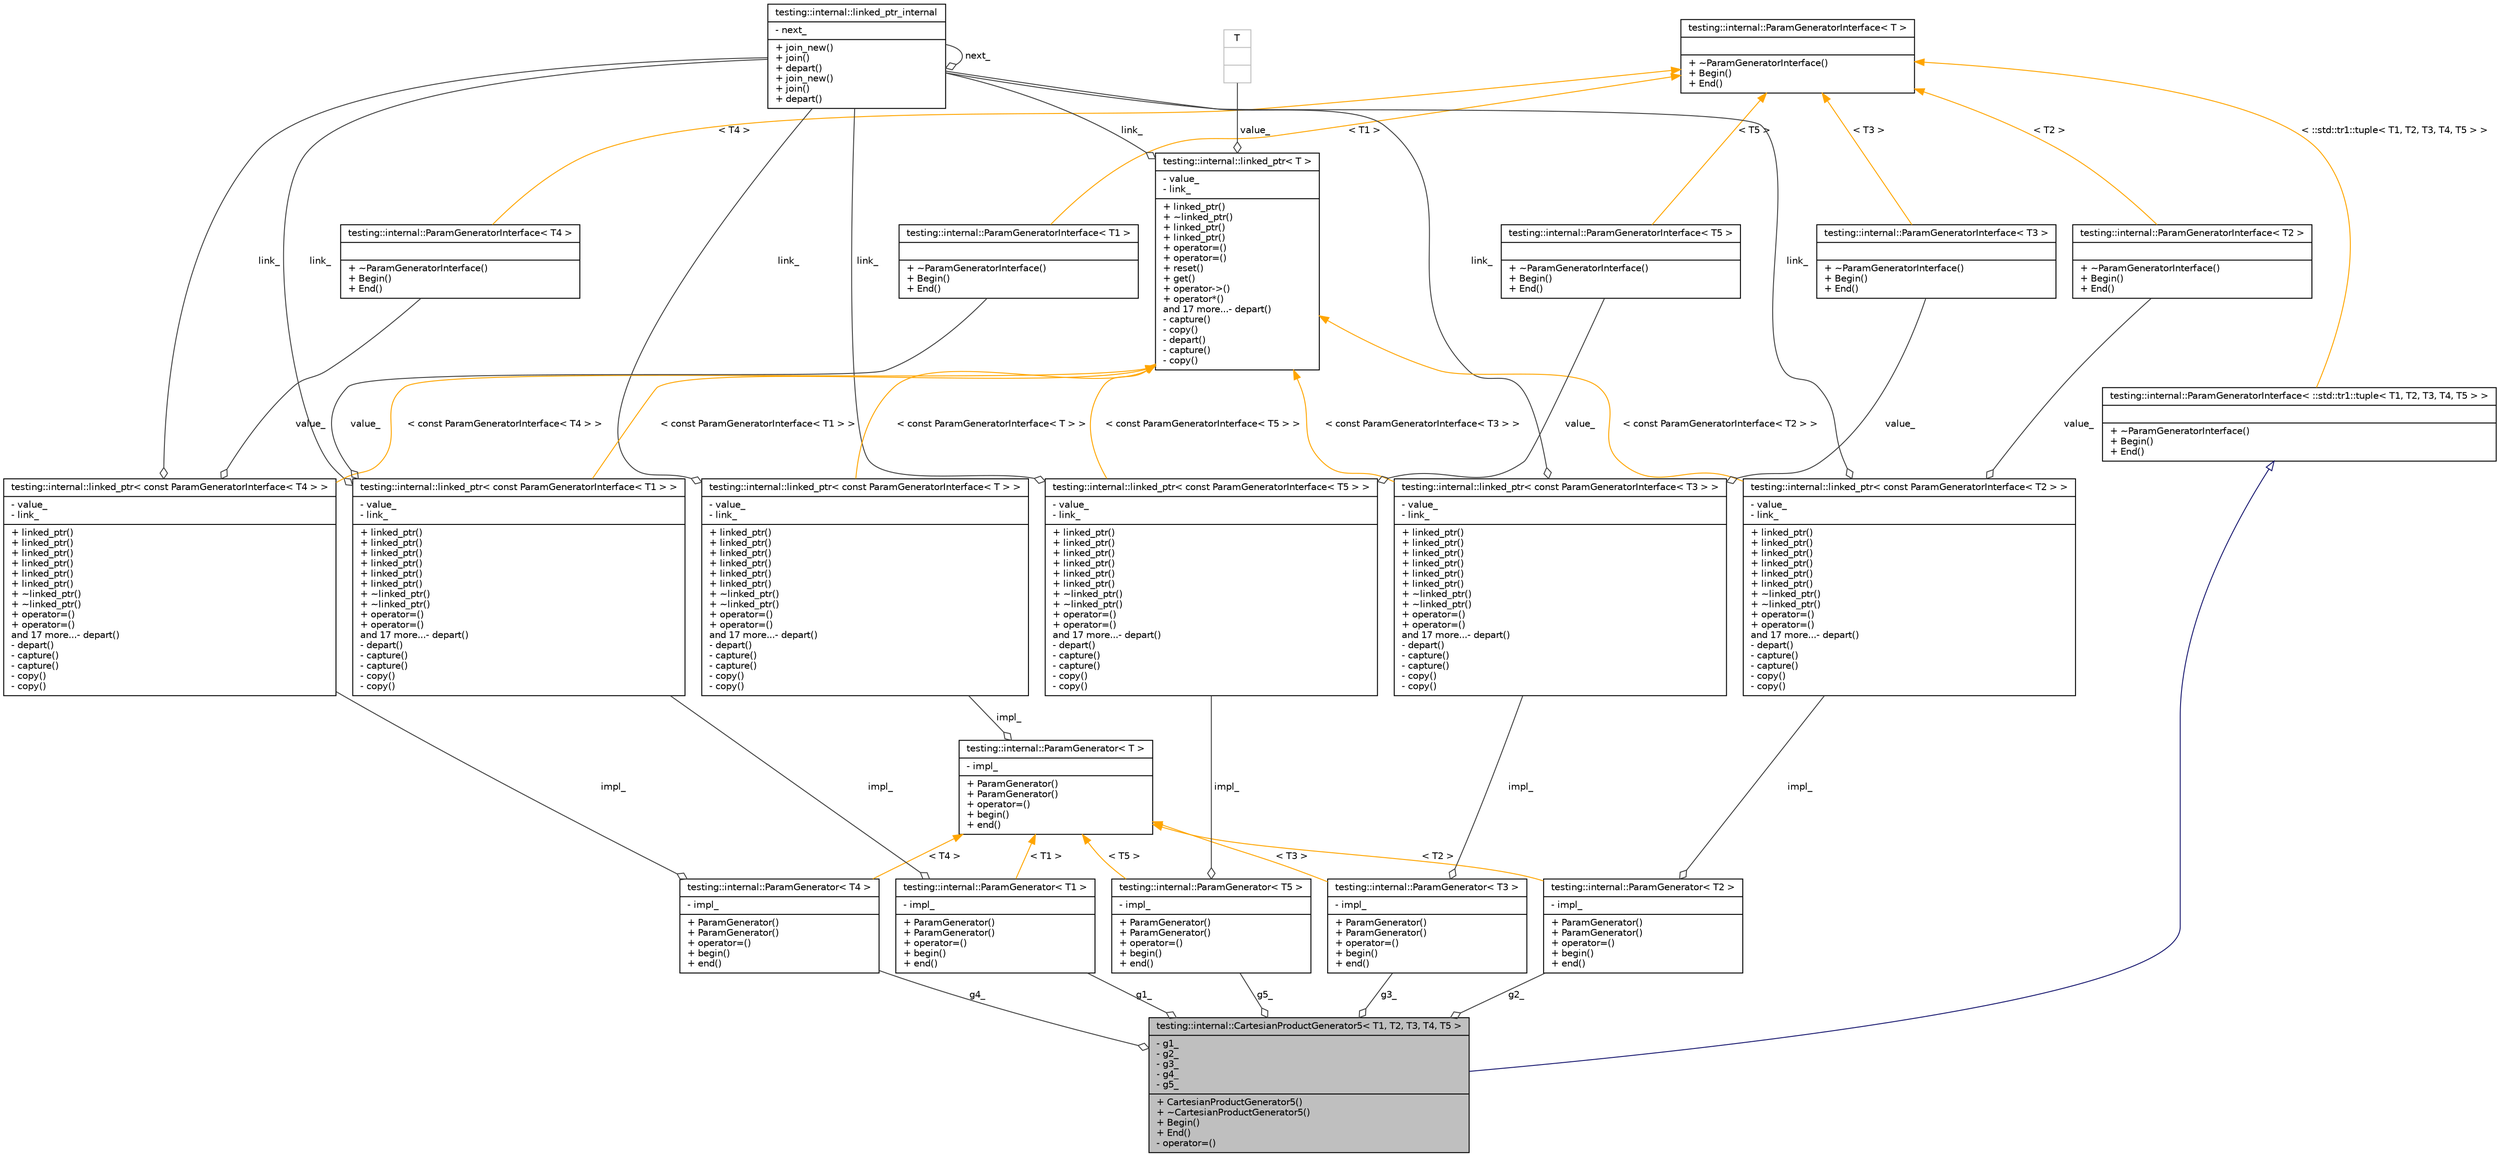 digraph G
{
  edge [fontname="Helvetica",fontsize="10",labelfontname="Helvetica",labelfontsize="10"];
  node [fontname="Helvetica",fontsize="10",shape=record];
  Node1 [label="{testing::internal::CartesianProductGenerator5\< T1, T2, T3, T4, T5 \>\n|- g1_\l- g2_\l- g3_\l- g4_\l- g5_\l|+ CartesianProductGenerator5()\l+ ~CartesianProductGenerator5()\l+ Begin()\l+ End()\l- operator=()\l}",height=0.2,width=0.4,color="black", fillcolor="grey75", style="filled" fontcolor="black"];
  Node2 -> Node1 [dir="back",color="midnightblue",fontsize="10",style="solid",arrowtail="onormal",fontname="Helvetica"];
  Node2 [label="{testing::internal::ParamGeneratorInterface\< ::std::tr1::tuple\< T1, T2, T3, T4, T5 \> \>\n||+ ~ParamGeneratorInterface()\l+ Begin()\l+ End()\l}",height=0.2,width=0.4,color="black", fillcolor="white", style="filled",URL="$classtesting_1_1internal_1_1ParamGeneratorInterface.html"];
  Node3 -> Node2 [dir="back",color="orange",fontsize="10",style="solid",label=" \< ::std::tr1::tuple\< T1, T2, T3, T4, T5 \> \>" ,fontname="Helvetica"];
  Node3 [label="{testing::internal::ParamGeneratorInterface\< T \>\n||+ ~ParamGeneratorInterface()\l+ Begin()\l+ End()\l}",height=0.2,width=0.4,color="black", fillcolor="white", style="filled",URL="$classtesting_1_1internal_1_1ParamGeneratorInterface.html"];
  Node4 -> Node1 [color="grey25",fontsize="10",style="solid",label=" g2_" ,arrowhead="odiamond",fontname="Helvetica"];
  Node4 [label="{testing::internal::ParamGenerator\< T2 \>\n|- impl_\l|+ ParamGenerator()\l+ ParamGenerator()\l+ operator=()\l+ begin()\l+ end()\l}",height=0.2,width=0.4,color="black", fillcolor="white", style="filled",URL="$classtesting_1_1internal_1_1ParamGenerator.html"];
  Node5 -> Node4 [color="grey25",fontsize="10",style="solid",label=" impl_" ,arrowhead="odiamond",fontname="Helvetica"];
  Node5 [label="{testing::internal::linked_ptr\< const ParamGeneratorInterface\< T2 \> \>\n|- value_\l- link_\l|+ linked_ptr()\l+ linked_ptr()\l+ linked_ptr()\l+ linked_ptr()\l+ linked_ptr()\l+ linked_ptr()\l+ ~linked_ptr()\l+ ~linked_ptr()\l+ operator=()\l+ operator=()\land 17 more...- depart()\l- depart()\l- capture()\l- capture()\l- copy()\l- copy()\l}",height=0.2,width=0.4,color="black", fillcolor="white", style="filled",URL="$classtesting_1_1internal_1_1linked__ptr.html"];
  Node6 -> Node5 [color="grey25",fontsize="10",style="solid",label=" link_" ,arrowhead="odiamond",fontname="Helvetica"];
  Node6 [label="{testing::internal::linked_ptr_internal\n|- next_\l|+ join_new()\l+ join()\l+ depart()\l+ join_new()\l+ join()\l+ depart()\l}",height=0.2,width=0.4,color="black", fillcolor="white", style="filled",URL="$classtesting_1_1internal_1_1linked__ptr__internal.html"];
  Node6 -> Node6 [color="grey25",fontsize="10",style="solid",label=" next_" ,arrowhead="odiamond",fontname="Helvetica"];
  Node7 -> Node5 [color="grey25",fontsize="10",style="solid",label=" value_" ,arrowhead="odiamond",fontname="Helvetica"];
  Node7 [label="{testing::internal::ParamGeneratorInterface\< T2 \>\n||+ ~ParamGeneratorInterface()\l+ Begin()\l+ End()\l}",height=0.2,width=0.4,color="black", fillcolor="white", style="filled",URL="$classtesting_1_1internal_1_1ParamGeneratorInterface.html"];
  Node3 -> Node7 [dir="back",color="orange",fontsize="10",style="solid",label=" \< T2 \>" ,fontname="Helvetica"];
  Node8 -> Node5 [dir="back",color="orange",fontsize="10",style="solid",label=" \< const ParamGeneratorInterface\< T2 \> \>" ,fontname="Helvetica"];
  Node8 [label="{testing::internal::linked_ptr\< T \>\n|- value_\l- link_\l|+ linked_ptr()\l+ ~linked_ptr()\l+ linked_ptr()\l+ linked_ptr()\l+ operator=()\l+ operator=()\l+ reset()\l+ get()\l+ operator-\>()\l+ operator*()\land 17 more...- depart()\l- capture()\l- copy()\l- depart()\l- capture()\l- copy()\l}",height=0.2,width=0.4,color="black", fillcolor="white", style="filled",URL="$classtesting_1_1internal_1_1linked__ptr.html"];
  Node6 -> Node8 [color="grey25",fontsize="10",style="solid",label=" link_" ,arrowhead="odiamond",fontname="Helvetica"];
  Node9 -> Node8 [color="grey25",fontsize="10",style="solid",label=" value_" ,arrowhead="odiamond",fontname="Helvetica"];
  Node9 [label="{T\n||}",height=0.2,width=0.4,color="grey75", fillcolor="white", style="filled"];
  Node10 -> Node4 [dir="back",color="orange",fontsize="10",style="solid",label=" \< T2 \>" ,fontname="Helvetica"];
  Node10 [label="{testing::internal::ParamGenerator\< T \>\n|- impl_\l|+ ParamGenerator()\l+ ParamGenerator()\l+ operator=()\l+ begin()\l+ end()\l}",height=0.2,width=0.4,color="black", fillcolor="white", style="filled",URL="$classtesting_1_1internal_1_1ParamGenerator.html"];
  Node11 -> Node10 [color="grey25",fontsize="10",style="solid",label=" impl_" ,arrowhead="odiamond",fontname="Helvetica"];
  Node11 [label="{testing::internal::linked_ptr\< const ParamGeneratorInterface\< T \> \>\n|- value_\l- link_\l|+ linked_ptr()\l+ linked_ptr()\l+ linked_ptr()\l+ linked_ptr()\l+ linked_ptr()\l+ linked_ptr()\l+ ~linked_ptr()\l+ ~linked_ptr()\l+ operator=()\l+ operator=()\land 17 more...- depart()\l- depart()\l- capture()\l- capture()\l- copy()\l- copy()\l}",height=0.2,width=0.4,color="black", fillcolor="white", style="filled",URL="$classtesting_1_1internal_1_1linked__ptr.html"];
  Node6 -> Node11 [color="grey25",fontsize="10",style="solid",label=" link_" ,arrowhead="odiamond",fontname="Helvetica"];
  Node8 -> Node11 [dir="back",color="orange",fontsize="10",style="solid",label=" \< const ParamGeneratorInterface\< T \> \>" ,fontname="Helvetica"];
  Node12 -> Node1 [color="grey25",fontsize="10",style="solid",label=" g1_" ,arrowhead="odiamond",fontname="Helvetica"];
  Node12 [label="{testing::internal::ParamGenerator\< T1 \>\n|- impl_\l|+ ParamGenerator()\l+ ParamGenerator()\l+ operator=()\l+ begin()\l+ end()\l}",height=0.2,width=0.4,color="black", fillcolor="white", style="filled",URL="$classtesting_1_1internal_1_1ParamGenerator.html"];
  Node13 -> Node12 [color="grey25",fontsize="10",style="solid",label=" impl_" ,arrowhead="odiamond",fontname="Helvetica"];
  Node13 [label="{testing::internal::linked_ptr\< const ParamGeneratorInterface\< T1 \> \>\n|- value_\l- link_\l|+ linked_ptr()\l+ linked_ptr()\l+ linked_ptr()\l+ linked_ptr()\l+ linked_ptr()\l+ linked_ptr()\l+ ~linked_ptr()\l+ ~linked_ptr()\l+ operator=()\l+ operator=()\land 17 more...- depart()\l- depart()\l- capture()\l- capture()\l- copy()\l- copy()\l}",height=0.2,width=0.4,color="black", fillcolor="white", style="filled",URL="$classtesting_1_1internal_1_1linked__ptr.html"];
  Node6 -> Node13 [color="grey25",fontsize="10",style="solid",label=" link_" ,arrowhead="odiamond",fontname="Helvetica"];
  Node14 -> Node13 [color="grey25",fontsize="10",style="solid",label=" value_" ,arrowhead="odiamond",fontname="Helvetica"];
  Node14 [label="{testing::internal::ParamGeneratorInterface\< T1 \>\n||+ ~ParamGeneratorInterface()\l+ Begin()\l+ End()\l}",height=0.2,width=0.4,color="black", fillcolor="white", style="filled",URL="$classtesting_1_1internal_1_1ParamGeneratorInterface.html"];
  Node3 -> Node14 [dir="back",color="orange",fontsize="10",style="solid",label=" \< T1 \>" ,fontname="Helvetica"];
  Node8 -> Node13 [dir="back",color="orange",fontsize="10",style="solid",label=" \< const ParamGeneratorInterface\< T1 \> \>" ,fontname="Helvetica"];
  Node10 -> Node12 [dir="back",color="orange",fontsize="10",style="solid",label=" \< T1 \>" ,fontname="Helvetica"];
  Node15 -> Node1 [color="grey25",fontsize="10",style="solid",label=" g5_" ,arrowhead="odiamond",fontname="Helvetica"];
  Node15 [label="{testing::internal::ParamGenerator\< T5 \>\n|- impl_\l|+ ParamGenerator()\l+ ParamGenerator()\l+ operator=()\l+ begin()\l+ end()\l}",height=0.2,width=0.4,color="black", fillcolor="white", style="filled",URL="$classtesting_1_1internal_1_1ParamGenerator.html"];
  Node16 -> Node15 [color="grey25",fontsize="10",style="solid",label=" impl_" ,arrowhead="odiamond",fontname="Helvetica"];
  Node16 [label="{testing::internal::linked_ptr\< const ParamGeneratorInterface\< T5 \> \>\n|- value_\l- link_\l|+ linked_ptr()\l+ linked_ptr()\l+ linked_ptr()\l+ linked_ptr()\l+ linked_ptr()\l+ linked_ptr()\l+ ~linked_ptr()\l+ ~linked_ptr()\l+ operator=()\l+ operator=()\land 17 more...- depart()\l- depart()\l- capture()\l- capture()\l- copy()\l- copy()\l}",height=0.2,width=0.4,color="black", fillcolor="white", style="filled",URL="$classtesting_1_1internal_1_1linked__ptr.html"];
  Node6 -> Node16 [color="grey25",fontsize="10",style="solid",label=" link_" ,arrowhead="odiamond",fontname="Helvetica"];
  Node17 -> Node16 [color="grey25",fontsize="10",style="solid",label=" value_" ,arrowhead="odiamond",fontname="Helvetica"];
  Node17 [label="{testing::internal::ParamGeneratorInterface\< T5 \>\n||+ ~ParamGeneratorInterface()\l+ Begin()\l+ End()\l}",height=0.2,width=0.4,color="black", fillcolor="white", style="filled",URL="$classtesting_1_1internal_1_1ParamGeneratorInterface.html"];
  Node3 -> Node17 [dir="back",color="orange",fontsize="10",style="solid",label=" \< T5 \>" ,fontname="Helvetica"];
  Node8 -> Node16 [dir="back",color="orange",fontsize="10",style="solid",label=" \< const ParamGeneratorInterface\< T5 \> \>" ,fontname="Helvetica"];
  Node10 -> Node15 [dir="back",color="orange",fontsize="10",style="solid",label=" \< T5 \>" ,fontname="Helvetica"];
  Node18 -> Node1 [color="grey25",fontsize="10",style="solid",label=" g4_" ,arrowhead="odiamond",fontname="Helvetica"];
  Node18 [label="{testing::internal::ParamGenerator\< T4 \>\n|- impl_\l|+ ParamGenerator()\l+ ParamGenerator()\l+ operator=()\l+ begin()\l+ end()\l}",height=0.2,width=0.4,color="black", fillcolor="white", style="filled",URL="$classtesting_1_1internal_1_1ParamGenerator.html"];
  Node19 -> Node18 [color="grey25",fontsize="10",style="solid",label=" impl_" ,arrowhead="odiamond",fontname="Helvetica"];
  Node19 [label="{testing::internal::linked_ptr\< const ParamGeneratorInterface\< T4 \> \>\n|- value_\l- link_\l|+ linked_ptr()\l+ linked_ptr()\l+ linked_ptr()\l+ linked_ptr()\l+ linked_ptr()\l+ linked_ptr()\l+ ~linked_ptr()\l+ ~linked_ptr()\l+ operator=()\l+ operator=()\land 17 more...- depart()\l- depart()\l- capture()\l- capture()\l- copy()\l- copy()\l}",height=0.2,width=0.4,color="black", fillcolor="white", style="filled",URL="$classtesting_1_1internal_1_1linked__ptr.html"];
  Node6 -> Node19 [color="grey25",fontsize="10",style="solid",label=" link_" ,arrowhead="odiamond",fontname="Helvetica"];
  Node20 -> Node19 [color="grey25",fontsize="10",style="solid",label=" value_" ,arrowhead="odiamond",fontname="Helvetica"];
  Node20 [label="{testing::internal::ParamGeneratorInterface\< T4 \>\n||+ ~ParamGeneratorInterface()\l+ Begin()\l+ End()\l}",height=0.2,width=0.4,color="black", fillcolor="white", style="filled",URL="$classtesting_1_1internal_1_1ParamGeneratorInterface.html"];
  Node3 -> Node20 [dir="back",color="orange",fontsize="10",style="solid",label=" \< T4 \>" ,fontname="Helvetica"];
  Node8 -> Node19 [dir="back",color="orange",fontsize="10",style="solid",label=" \< const ParamGeneratorInterface\< T4 \> \>" ,fontname="Helvetica"];
  Node10 -> Node18 [dir="back",color="orange",fontsize="10",style="solid",label=" \< T4 \>" ,fontname="Helvetica"];
  Node21 -> Node1 [color="grey25",fontsize="10",style="solid",label=" g3_" ,arrowhead="odiamond",fontname="Helvetica"];
  Node21 [label="{testing::internal::ParamGenerator\< T3 \>\n|- impl_\l|+ ParamGenerator()\l+ ParamGenerator()\l+ operator=()\l+ begin()\l+ end()\l}",height=0.2,width=0.4,color="black", fillcolor="white", style="filled",URL="$classtesting_1_1internal_1_1ParamGenerator.html"];
  Node22 -> Node21 [color="grey25",fontsize="10",style="solid",label=" impl_" ,arrowhead="odiamond",fontname="Helvetica"];
  Node22 [label="{testing::internal::linked_ptr\< const ParamGeneratorInterface\< T3 \> \>\n|- value_\l- link_\l|+ linked_ptr()\l+ linked_ptr()\l+ linked_ptr()\l+ linked_ptr()\l+ linked_ptr()\l+ linked_ptr()\l+ ~linked_ptr()\l+ ~linked_ptr()\l+ operator=()\l+ operator=()\land 17 more...- depart()\l- depart()\l- capture()\l- capture()\l- copy()\l- copy()\l}",height=0.2,width=0.4,color="black", fillcolor="white", style="filled",URL="$classtesting_1_1internal_1_1linked__ptr.html"];
  Node6 -> Node22 [color="grey25",fontsize="10",style="solid",label=" link_" ,arrowhead="odiamond",fontname="Helvetica"];
  Node23 -> Node22 [color="grey25",fontsize="10",style="solid",label=" value_" ,arrowhead="odiamond",fontname="Helvetica"];
  Node23 [label="{testing::internal::ParamGeneratorInterface\< T3 \>\n||+ ~ParamGeneratorInterface()\l+ Begin()\l+ End()\l}",height=0.2,width=0.4,color="black", fillcolor="white", style="filled",URL="$classtesting_1_1internal_1_1ParamGeneratorInterface.html"];
  Node3 -> Node23 [dir="back",color="orange",fontsize="10",style="solid",label=" \< T3 \>" ,fontname="Helvetica"];
  Node8 -> Node22 [dir="back",color="orange",fontsize="10",style="solid",label=" \< const ParamGeneratorInterface\< T3 \> \>" ,fontname="Helvetica"];
  Node10 -> Node21 [dir="back",color="orange",fontsize="10",style="solid",label=" \< T3 \>" ,fontname="Helvetica"];
}
